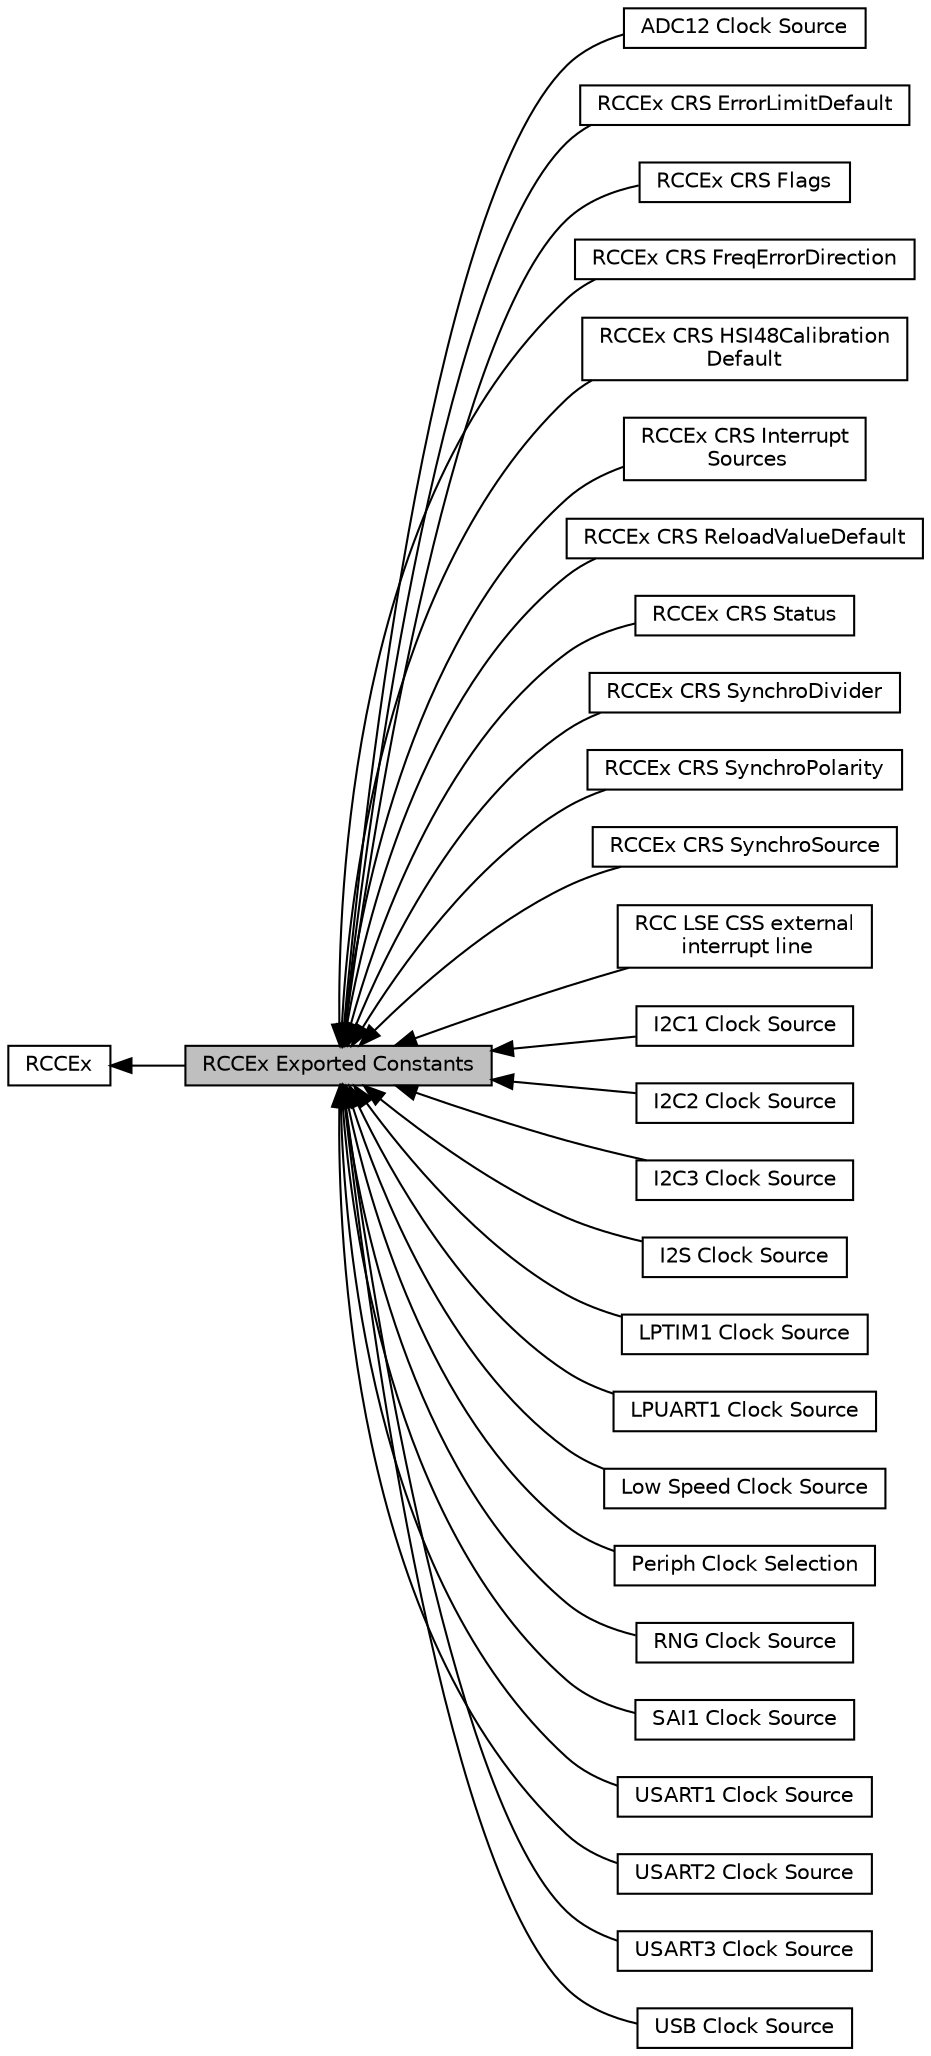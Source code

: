 digraph "RCCEx Exported Constants"
{
  edge [fontname="Helvetica",fontsize="10",labelfontname="Helvetica",labelfontsize="10"];
  node [fontname="Helvetica",fontsize="10",shape=box];
  rankdir=LR;
  Node2 [label="RCCEx",height=0.2,width=0.4,color="black", fillcolor="white", style="filled",URL="$group__RCCEx.html",tooltip="RCC Extended HAL module driver."];
  Node17 [label="ADC12 Clock Source",height=0.2,width=0.4,color="black", fillcolor="white", style="filled",URL="$group__RCCEx__ADC12__Clock__Source.html",tooltip=" "];
  Node24 [label="RCCEx CRS ErrorLimitDefault",height=0.2,width=0.4,color="black", fillcolor="white", style="filled",URL="$group__RCCEx__CRS__ErrorLimitDefault.html",tooltip=" "];
  Node28 [label="RCCEx CRS Flags",height=0.2,width=0.4,color="black", fillcolor="white", style="filled",URL="$group__RCCEx__CRS__Flags.html",tooltip=" "];
  Node26 [label="RCCEx CRS FreqErrorDirection",height=0.2,width=0.4,color="black", fillcolor="white", style="filled",URL="$group__RCCEx__CRS__FreqErrorDirection.html",tooltip=" "];
  Node25 [label="RCCEx CRS HSI48Calibration\lDefault",height=0.2,width=0.4,color="black", fillcolor="white", style="filled",URL="$group__RCCEx__CRS__HSI48CalibrationDefault.html",tooltip=" "];
  Node27 [label="RCCEx CRS Interrupt\l Sources",height=0.2,width=0.4,color="black", fillcolor="white", style="filled",URL="$group__RCCEx__CRS__Interrupt__Sources.html",tooltip=" "];
  Node23 [label="RCCEx CRS ReloadValueDefault",height=0.2,width=0.4,color="black", fillcolor="white", style="filled",URL="$group__RCCEx__CRS__ReloadValueDefault.html",tooltip=" "];
  Node19 [label="RCCEx CRS Status",height=0.2,width=0.4,color="black", fillcolor="white", style="filled",URL="$group__RCCEx__CRS__Status.html",tooltip=" "];
  Node21 [label="RCCEx CRS SynchroDivider",height=0.2,width=0.4,color="black", fillcolor="white", style="filled",URL="$group__RCCEx__CRS__SynchroDivider.html",tooltip=" "];
  Node22 [label="RCCEx CRS SynchroPolarity",height=0.2,width=0.4,color="black", fillcolor="white", style="filled",URL="$group__RCCEx__CRS__SynchroPolarity.html",tooltip=" "];
  Node20 [label="RCCEx CRS SynchroSource",height=0.2,width=0.4,color="black", fillcolor="white", style="filled",URL="$group__RCCEx__CRS__SynchroSource.html",tooltip=" "];
  Node18 [label="RCC LSE CSS external\l interrupt line",height=0.2,width=0.4,color="black", fillcolor="white", style="filled",URL="$group__RCCEx__EXTI__LINE__LSECSS.html",tooltip=" "];
  Node1 [label="RCCEx Exported Constants",height=0.2,width=0.4,color="black", fillcolor="grey75", style="filled", fontcolor="black",tooltip=" "];
  Node9 [label="I2C1 Clock Source",height=0.2,width=0.4,color="black", fillcolor="white", style="filled",URL="$group__RCCEx__I2C1__Clock__Source.html",tooltip=" "];
  Node10 [label="I2C2 Clock Source",height=0.2,width=0.4,color="black", fillcolor="white", style="filled",URL="$group__RCCEx__I2C2__Clock__Source.html",tooltip=" "];
  Node11 [label="I2C3 Clock Source",height=0.2,width=0.4,color="black", fillcolor="white", style="filled",URL="$group__RCCEx__I2C3__Clock__Source.html",tooltip=" "];
  Node14 [label="I2S Clock Source",height=0.2,width=0.4,color="black", fillcolor="white", style="filled",URL="$group__RCCEx__I2S__Clock__Source.html",tooltip=" "];
  Node12 [label="LPTIM1 Clock Source",height=0.2,width=0.4,color="black", fillcolor="white", style="filled",URL="$group__RCCEx__LPTIM1__Clock__Source.html",tooltip=" "];
  Node8 [label="LPUART1 Clock Source",height=0.2,width=0.4,color="black", fillcolor="white", style="filled",URL="$group__RCCEx__LPUART1__Clock__Source.html",tooltip=" "];
  Node3 [label="Low Speed Clock Source",height=0.2,width=0.4,color="black", fillcolor="white", style="filled",URL="$group__RCCEx__LSCO__Clock__Source.html",tooltip=" "];
  Node4 [label="Periph Clock Selection",height=0.2,width=0.4,color="black", fillcolor="white", style="filled",URL="$group__RCCEx__Periph__Clock__Selection.html",tooltip=" "];
  Node15 [label="RNG Clock Source",height=0.2,width=0.4,color="black", fillcolor="white", style="filled",URL="$group__RCCEx__RNG__Clock__Source.html",tooltip=" "];
  Node13 [label="SAI1 Clock Source",height=0.2,width=0.4,color="black", fillcolor="white", style="filled",URL="$group__RCCEx__SAI1__Clock__Source.html",tooltip=" "];
  Node5 [label="USART1 Clock Source",height=0.2,width=0.4,color="black", fillcolor="white", style="filled",URL="$group__RCCEx__USART1__Clock__Source.html",tooltip=" "];
  Node6 [label="USART2 Clock Source",height=0.2,width=0.4,color="black", fillcolor="white", style="filled",URL="$group__RCCEx__USART2__Clock__Source.html",tooltip=" "];
  Node7 [label="USART3 Clock Source",height=0.2,width=0.4,color="black", fillcolor="white", style="filled",URL="$group__RCCEx__USART3__Clock__Source.html",tooltip=" "];
  Node16 [label="USB Clock Source",height=0.2,width=0.4,color="black", fillcolor="white", style="filled",URL="$group__RCCEx__USB__Clock__Source.html",tooltip=" "];
  Node2->Node1 [shape=plaintext, dir="back", style="solid"];
  Node1->Node3 [shape=plaintext, dir="back", style="solid"];
  Node1->Node4 [shape=plaintext, dir="back", style="solid"];
  Node1->Node5 [shape=plaintext, dir="back", style="solid"];
  Node1->Node6 [shape=plaintext, dir="back", style="solid"];
  Node1->Node7 [shape=plaintext, dir="back", style="solid"];
  Node1->Node8 [shape=plaintext, dir="back", style="solid"];
  Node1->Node9 [shape=plaintext, dir="back", style="solid"];
  Node1->Node10 [shape=plaintext, dir="back", style="solid"];
  Node1->Node11 [shape=plaintext, dir="back", style="solid"];
  Node1->Node12 [shape=plaintext, dir="back", style="solid"];
  Node1->Node13 [shape=plaintext, dir="back", style="solid"];
  Node1->Node14 [shape=plaintext, dir="back", style="solid"];
  Node1->Node15 [shape=plaintext, dir="back", style="solid"];
  Node1->Node16 [shape=plaintext, dir="back", style="solid"];
  Node1->Node17 [shape=plaintext, dir="back", style="solid"];
  Node1->Node18 [shape=plaintext, dir="back", style="solid"];
  Node1->Node19 [shape=plaintext, dir="back", style="solid"];
  Node1->Node20 [shape=plaintext, dir="back", style="solid"];
  Node1->Node21 [shape=plaintext, dir="back", style="solid"];
  Node1->Node22 [shape=plaintext, dir="back", style="solid"];
  Node1->Node23 [shape=plaintext, dir="back", style="solid"];
  Node1->Node24 [shape=plaintext, dir="back", style="solid"];
  Node1->Node25 [shape=plaintext, dir="back", style="solid"];
  Node1->Node26 [shape=plaintext, dir="back", style="solid"];
  Node1->Node27 [shape=plaintext, dir="back", style="solid"];
  Node1->Node28 [shape=plaintext, dir="back", style="solid"];
}
